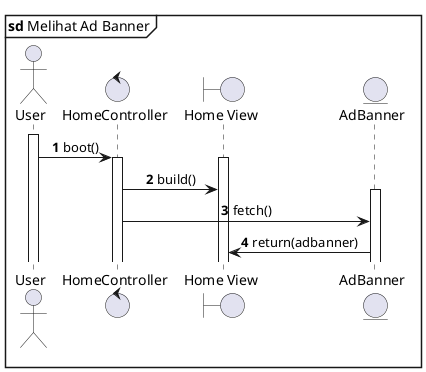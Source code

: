 @startuml Lihat Ad Banner
mainframe **sd** Melihat Ad Banner
actor "User" as User
control HomeController 
boundary "Home View" as HomeView
entity AdBanner as AdBannerModel

autonumber
' autoactivate on
skinparam SequenceMessageAlignment center
activate User
User->HomeController : boot()
activate HomeController
activate HomeView
HomeController->HomeView: build()
activate AdBannerModel
HomeController->AdBannerModel : fetch()
AdBannerModel->HomeView : return(adbanner)

@enduml